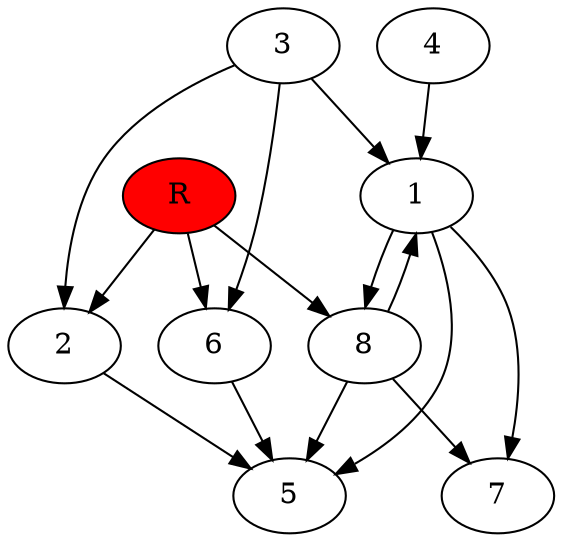 digraph prb14865 {
	1
	2
	3
	4
	5
	6
	7
	8
	R [fillcolor="#ff0000" style=filled]
	1 -> 5
	1 -> 7
	1 -> 8
	2 -> 5
	3 -> 1
	3 -> 2
	3 -> 6
	4 -> 1
	6 -> 5
	8 -> 1
	8 -> 5
	8 -> 7
	R -> 2
	R -> 6
	R -> 8
}
